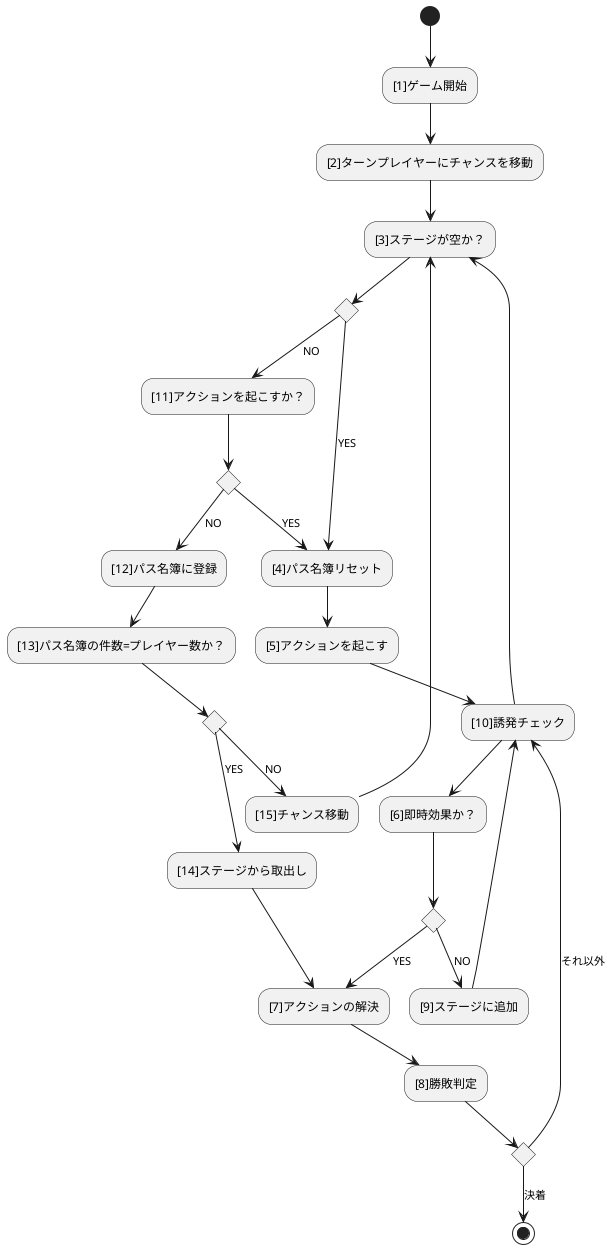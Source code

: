 @startuml
(*) --> "[1]ゲーム開始"
--> "[2]ターンプレイヤーにチャンスを移動"
-->"[3]ステージが空か？"

if "" then
    -->[YES] "[4]パス名簿リセット"
    --> "[5]アクションを起こす"
    --> "[10]誘発チェック"
    --> "[6]即時効果か？"
    if "" then
        -->[YES] "[7]アクションの解決"
        --> "[8]勝敗判定"
        if "" then
            -->[決着] (*)
        else
            -->[それ以外] "[10]誘発チェック"
        endif
    else
        -->[NO] "[9]ステージに追加"
        --> "[10]誘発チェック"
    endif
    --> "[3]ステージが空か？"
else
    -->[NO] "[11]アクションを起こすか？"
    if "" then
        -->[YES] "[4]パス名簿リセット"
    else
        --> [NO] "[12]パス名簿に登録"
        --> "[13]パス名簿の件数=プレイヤー数か？"
        if "" then
            -->[YES] ”[14]ステージから取出し”
            --> "[7]アクションの解決"
        else
            --> [NO] "[15]チャンス移動"
            --> "[3]ステージが空か？"
        endif
    endif
endif
@enduml
